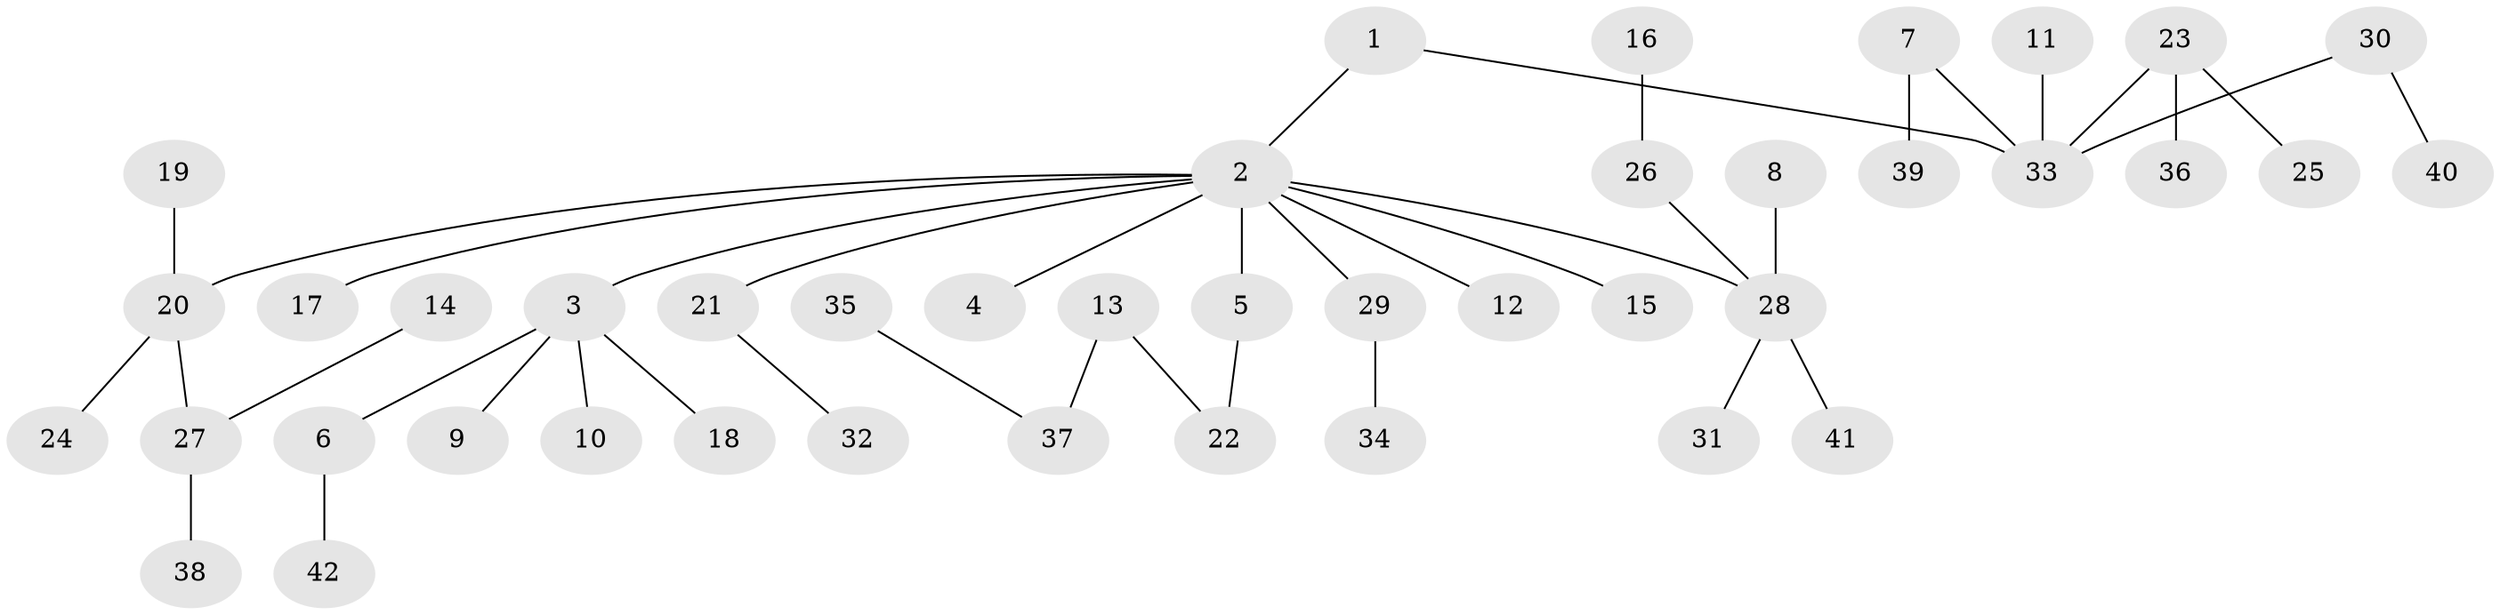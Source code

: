 // original degree distribution, {6: 0.024096385542168676, 5: 0.04819277108433735, 4: 0.03614457831325301, 2: 0.26506024096385544, 1: 0.4819277108433735, 3: 0.14457831325301204}
// Generated by graph-tools (version 1.1) at 2025/26/03/09/25 03:26:26]
// undirected, 42 vertices, 41 edges
graph export_dot {
graph [start="1"]
  node [color=gray90,style=filled];
  1;
  2;
  3;
  4;
  5;
  6;
  7;
  8;
  9;
  10;
  11;
  12;
  13;
  14;
  15;
  16;
  17;
  18;
  19;
  20;
  21;
  22;
  23;
  24;
  25;
  26;
  27;
  28;
  29;
  30;
  31;
  32;
  33;
  34;
  35;
  36;
  37;
  38;
  39;
  40;
  41;
  42;
  1 -- 2 [weight=1.0];
  1 -- 33 [weight=1.0];
  2 -- 3 [weight=1.0];
  2 -- 4 [weight=1.0];
  2 -- 5 [weight=1.0];
  2 -- 12 [weight=1.0];
  2 -- 15 [weight=1.0];
  2 -- 17 [weight=1.0];
  2 -- 20 [weight=1.0];
  2 -- 21 [weight=1.0];
  2 -- 28 [weight=1.0];
  2 -- 29 [weight=1.0];
  3 -- 6 [weight=1.0];
  3 -- 9 [weight=1.0];
  3 -- 10 [weight=1.0];
  3 -- 18 [weight=1.0];
  5 -- 22 [weight=1.0];
  6 -- 42 [weight=1.0];
  7 -- 33 [weight=1.0];
  7 -- 39 [weight=1.0];
  8 -- 28 [weight=1.0];
  11 -- 33 [weight=1.0];
  13 -- 22 [weight=1.0];
  13 -- 37 [weight=1.0];
  14 -- 27 [weight=1.0];
  16 -- 26 [weight=1.0];
  19 -- 20 [weight=1.0];
  20 -- 24 [weight=1.0];
  20 -- 27 [weight=1.0];
  21 -- 32 [weight=1.0];
  23 -- 25 [weight=1.0];
  23 -- 33 [weight=1.0];
  23 -- 36 [weight=1.0];
  26 -- 28 [weight=1.0];
  27 -- 38 [weight=1.0];
  28 -- 31 [weight=1.0];
  28 -- 41 [weight=1.0];
  29 -- 34 [weight=1.0];
  30 -- 33 [weight=1.0];
  30 -- 40 [weight=1.0];
  35 -- 37 [weight=1.0];
}
